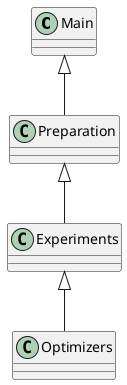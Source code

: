 @startuml Optimo
Main <|-- Preparation
Preparation <|-- Experiments
Experiments <|-- Optimizers
@enduml